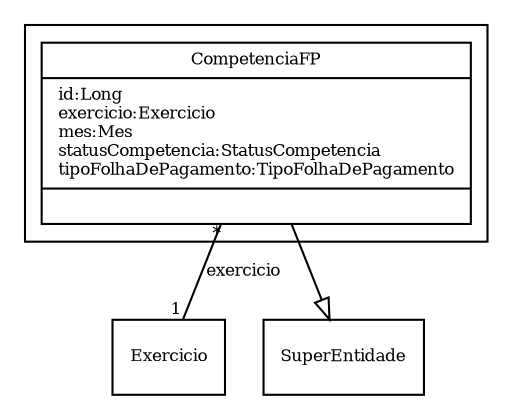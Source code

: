 digraph G{
fontname = "Times-Roman"
fontsize = 8

node [
        fontname = "Times-Roman"
        fontsize = 8
        shape = "record"
]

edge [
        fontname = "Times-Roman"
        fontsize = 8
]

subgraph clusterCOMPETENCIA
{
CompetenciaFP [label = "{CompetenciaFP|id:Long\lexercicio:Exercicio\lmes:Mes\lstatusCompetencia:StatusCompetencia\ltipoFolhaDePagamento:TipoFolhaDePagamento\l|\l}"]
}
edge [arrowhead = "none" headlabel = "1" taillabel = "*"] CompetenciaFP -> Exercicio [label = "exercicio"]
edge [ arrowhead = "empty" headlabel = "" taillabel = ""] CompetenciaFP -> SuperEntidade
}
